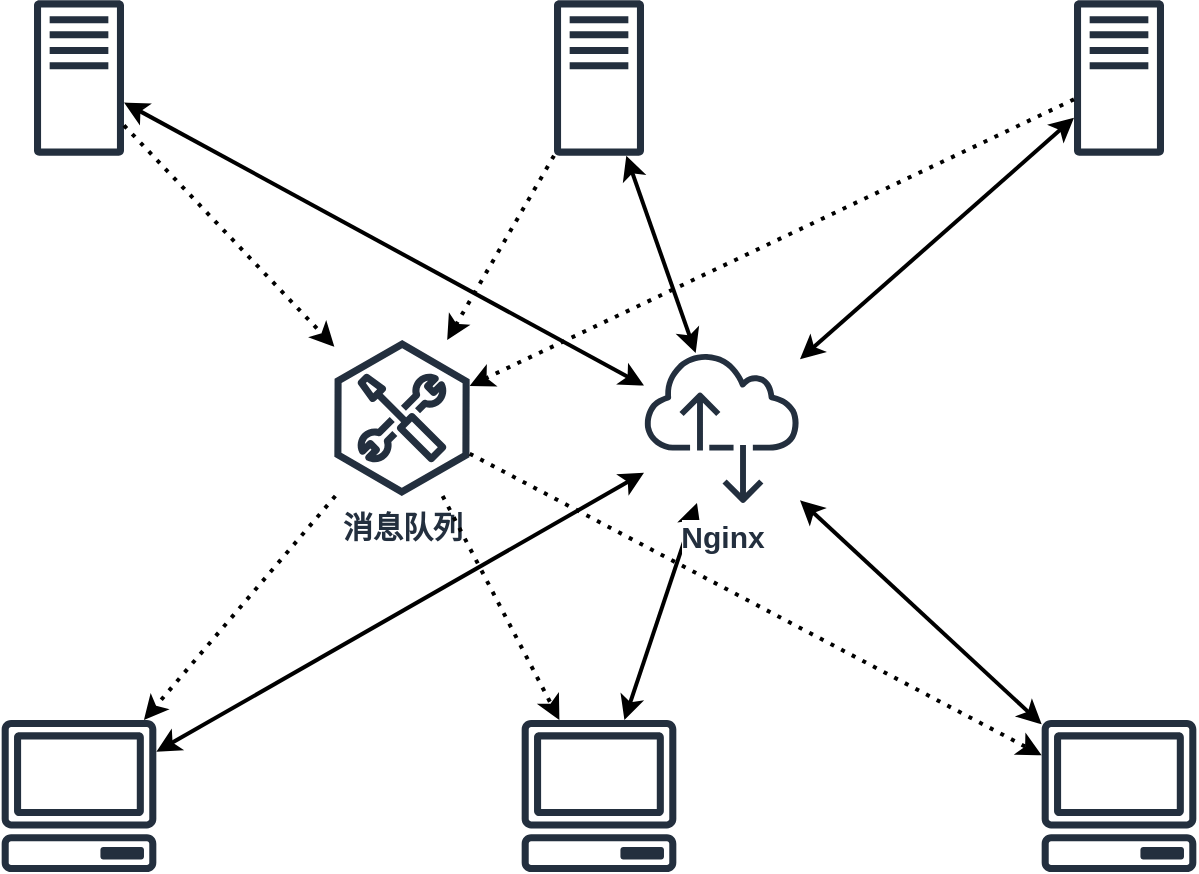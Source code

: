<mxfile version="14.5.1" type="github">
  <diagram id="lCW9Zrf9cOoER9jA_-y1" name="第 1 页">
    <mxGraphModel dx="1422" dy="762" grid="1" gridSize="10" guides="1" tooltips="1" connect="1" arrows="1" fold="1" page="1" pageScale="1" pageWidth="1169" pageHeight="827" math="0" shadow="0">
      <root>
        <mxCell id="0" />
        <mxCell id="1" parent="0" />
        <mxCell id="el853A5kxA_G_wKz6bNt-2" value="" style="outlineConnect=0;fontColor=#232F3E;gradientColor=none;fillColor=#232F3E;strokeColor=none;dashed=0;verticalLabelPosition=bottom;verticalAlign=top;align=center;html=1;fontSize=12;fontStyle=0;aspect=fixed;pointerEvents=1;shape=mxgraph.aws4.traditional_server;" vertex="1" parent="1">
          <mxGeometry x="320" y="200" width="45" height="78" as="geometry" />
        </mxCell>
        <mxCell id="el853A5kxA_G_wKz6bNt-3" value="" style="outlineConnect=0;fontColor=#232F3E;gradientColor=none;fillColor=#232F3E;strokeColor=none;dashed=0;verticalLabelPosition=bottom;verticalAlign=top;align=center;html=1;fontSize=12;fontStyle=0;aspect=fixed;pointerEvents=1;shape=mxgraph.aws4.traditional_server;" vertex="1" parent="1">
          <mxGeometry x="580" y="200" width="45" height="78" as="geometry" />
        </mxCell>
        <mxCell id="el853A5kxA_G_wKz6bNt-4" value="" style="outlineConnect=0;fontColor=#232F3E;gradientColor=none;fillColor=#232F3E;strokeColor=none;dashed=0;verticalLabelPosition=bottom;verticalAlign=top;align=center;html=1;fontSize=12;fontStyle=0;aspect=fixed;pointerEvents=1;shape=mxgraph.aws4.traditional_server;" vertex="1" parent="1">
          <mxGeometry x="840" y="200" width="45" height="78" as="geometry" />
        </mxCell>
        <mxCell id="el853A5kxA_G_wKz6bNt-5" value="" style="outlineConnect=0;fontColor=#232F3E;gradientColor=none;fillColor=#232F3E;strokeColor=none;dashed=0;verticalLabelPosition=bottom;verticalAlign=top;align=center;html=1;fontSize=12;fontStyle=0;aspect=fixed;pointerEvents=1;shape=mxgraph.aws4.client;" vertex="1" parent="1">
          <mxGeometry x="303.5" y="560" width="78" height="76" as="geometry" />
        </mxCell>
        <mxCell id="el853A5kxA_G_wKz6bNt-6" value="" style="outlineConnect=0;fontColor=#232F3E;gradientColor=none;fillColor=#232F3E;strokeColor=none;dashed=0;verticalLabelPosition=bottom;verticalAlign=top;align=center;html=1;fontSize=12;fontStyle=0;aspect=fixed;pointerEvents=1;shape=mxgraph.aws4.client;" vertex="1" parent="1">
          <mxGeometry x="563.5" y="560" width="78" height="76" as="geometry" />
        </mxCell>
        <mxCell id="el853A5kxA_G_wKz6bNt-7" value="" style="outlineConnect=0;fontColor=#232F3E;gradientColor=none;fillColor=#232F3E;strokeColor=none;dashed=0;verticalLabelPosition=bottom;verticalAlign=top;align=center;html=1;fontSize=12;fontStyle=0;aspect=fixed;pointerEvents=1;shape=mxgraph.aws4.client;" vertex="1" parent="1">
          <mxGeometry x="823.5" y="560" width="78" height="76" as="geometry" />
        </mxCell>
        <object label="&lt;font style=&quot;background-color: rgb(255 , 255 , 255) ; font-size: 15px&quot;&gt;&lt;b&gt;消息队列&lt;/b&gt;&lt;/font&gt;" id="el853A5kxA_G_wKz6bNt-8">
          <mxCell style="outlineConnect=0;fontColor=#232F3E;gradientColor=none;fillColor=#232F3E;strokeColor=none;dashed=0;verticalLabelPosition=bottom;verticalAlign=top;align=center;html=1;fontSize=12;fontStyle=0;aspect=fixed;pointerEvents=1;shape=mxgraph.aws4.external_toolkit;" vertex="1" parent="1">
            <mxGeometry x="470" y="370" width="68" height="78" as="geometry" />
          </mxCell>
        </object>
        <mxCell id="el853A5kxA_G_wKz6bNt-19" value="" style="endArrow=classic;html=1;strokeWidth=2;dashed=1;dashPattern=1 2;" edge="1" parent="1" source="el853A5kxA_G_wKz6bNt-4" target="el853A5kxA_G_wKz6bNt-8">
          <mxGeometry width="50" height="50" relative="1" as="geometry">
            <mxPoint x="810" y="249.407" as="sourcePoint" />
            <mxPoint x="531.95" y="348.8" as="targetPoint" />
          </mxGeometry>
        </mxCell>
        <mxCell id="el853A5kxA_G_wKz6bNt-20" value="" style="endArrow=classic;html=1;strokeWidth=2;dashed=1;dashPattern=1 2;" edge="1" parent="1" source="el853A5kxA_G_wKz6bNt-3" target="el853A5kxA_G_wKz6bNt-8">
          <mxGeometry width="50" height="50" relative="1" as="geometry">
            <mxPoint x="600" y="249.997" as="sourcePoint" />
            <mxPoint x="550" y="340" as="targetPoint" />
          </mxGeometry>
        </mxCell>
        <mxCell id="el853A5kxA_G_wKz6bNt-21" value="" style="endArrow=classic;html=1;strokeWidth=2;dashed=1;dashPattern=1 2;" edge="1" parent="1" source="el853A5kxA_G_wKz6bNt-8" target="el853A5kxA_G_wKz6bNt-5">
          <mxGeometry width="50" height="50" relative="1" as="geometry">
            <mxPoint x="441.675" y="472.4" as="sourcePoint" />
            <mxPoint x="360" y="370" as="targetPoint" />
          </mxGeometry>
        </mxCell>
        <mxCell id="el853A5kxA_G_wKz6bNt-22" value="" style="endArrow=classic;html=1;strokeWidth=2;dashed=1;dashPattern=1 2;" edge="1" parent="1" source="el853A5kxA_G_wKz6bNt-8" target="el853A5kxA_G_wKz6bNt-6">
          <mxGeometry width="50" height="50" relative="1" as="geometry">
            <mxPoint x="520.798" y="470" as="sourcePoint" />
            <mxPoint x="603" y="550" as="targetPoint" />
          </mxGeometry>
        </mxCell>
        <mxCell id="el853A5kxA_G_wKz6bNt-23" value="" style="endArrow=classic;html=1;strokeWidth=2;dashed=1;dashPattern=1 2;" edge="1" parent="1" source="el853A5kxA_G_wKz6bNt-8" target="el853A5kxA_G_wKz6bNt-7">
          <mxGeometry width="50" height="50" relative="1" as="geometry">
            <mxPoint x="503.775" y="470" as="sourcePoint" />
            <mxPoint x="360" y="370" as="targetPoint" />
          </mxGeometry>
        </mxCell>
        <mxCell id="el853A5kxA_G_wKz6bNt-24" value="" style="endArrow=classic;startArrow=classic;html=1;strokeWidth=2;" edge="1" parent="1" source="el853A5kxA_G_wKz6bNt-34" target="el853A5kxA_G_wKz6bNt-2">
          <mxGeometry width="50" height="50" relative="1" as="geometry">
            <mxPoint x="446.184" y="350" as="sourcePoint" />
            <mxPoint x="510" y="370" as="targetPoint" />
          </mxGeometry>
        </mxCell>
        <mxCell id="el853A5kxA_G_wKz6bNt-27" value="" style="endArrow=classic;html=1;strokeWidth=2;dashed=1;dashPattern=1 2;" edge="1" parent="1" source="el853A5kxA_G_wKz6bNt-2" target="el853A5kxA_G_wKz6bNt-8">
          <mxGeometry width="50" height="50" relative="1" as="geometry">
            <mxPoint x="612.5" y="287.628" as="sourcePoint" />
            <mxPoint x="446.275" y="346.4" as="targetPoint" />
          </mxGeometry>
        </mxCell>
        <mxCell id="el853A5kxA_G_wKz6bNt-28" value="" style="endArrow=classic;startArrow=classic;html=1;strokeWidth=2;" edge="1" parent="1" source="el853A5kxA_G_wKz6bNt-6" target="el853A5kxA_G_wKz6bNt-34">
          <mxGeometry width="50" height="50" relative="1" as="geometry">
            <mxPoint x="580" y="330" as="sourcePoint" />
            <mxPoint x="520.798" y="470" as="targetPoint" />
          </mxGeometry>
        </mxCell>
        <mxCell id="el853A5kxA_G_wKz6bNt-29" value="" style="endArrow=classic;startArrow=classic;html=1;strokeWidth=2;" edge="1" parent="1" source="el853A5kxA_G_wKz6bNt-7" target="el853A5kxA_G_wKz6bNt-34">
          <mxGeometry width="50" height="50" relative="1" as="geometry">
            <mxPoint x="356.5" y="420" as="sourcePoint" />
            <mxPoint x="540" y="470" as="targetPoint" />
          </mxGeometry>
        </mxCell>
        <mxCell id="el853A5kxA_G_wKz6bNt-32" value="" style="endArrow=classic;startArrow=classic;html=1;strokeWidth=2;" edge="1" parent="1" source="el853A5kxA_G_wKz6bNt-34" target="el853A5kxA_G_wKz6bNt-4">
          <mxGeometry width="50" height="50" relative="1" as="geometry">
            <mxPoint x="540.92" y="389" as="sourcePoint" />
            <mxPoint x="710" y="318" as="targetPoint" />
          </mxGeometry>
        </mxCell>
        <mxCell id="el853A5kxA_G_wKz6bNt-33" value="" style="endArrow=classic;startArrow=classic;html=1;strokeWidth=2;" edge="1" parent="1" source="el853A5kxA_G_wKz6bNt-34" target="el853A5kxA_G_wKz6bNt-3">
          <mxGeometry width="50" height="50" relative="1" as="geometry">
            <mxPoint x="524.605" y="350" as="sourcePoint" />
            <mxPoint x="608.47" y="278" as="targetPoint" />
          </mxGeometry>
        </mxCell>
        <object label="&lt;font size=&quot;1&quot;&gt;&lt;b style=&quot;background-color: rgb(255 , 255 , 255) ; font-size: 15px&quot;&gt;Nginx&lt;/b&gt;&lt;/font&gt;" id="el853A5kxA_G_wKz6bNt-34">
          <mxCell style="outlineConnect=0;fontColor=#232F3E;gradientColor=none;fillColor=#232F3E;strokeColor=none;dashed=0;verticalLabelPosition=bottom;verticalAlign=top;align=center;html=1;fontSize=12;fontStyle=0;aspect=fixed;pointerEvents=1;shape=mxgraph.aws4.internet_alt2;" vertex="1" parent="1">
            <mxGeometry x="625" y="375" width="78" height="78" as="geometry" />
          </mxCell>
        </object>
        <mxCell id="el853A5kxA_G_wKz6bNt-35" value="" style="endArrow=classic;startArrow=classic;html=1;strokeWidth=2;" edge="1" parent="1" source="el853A5kxA_G_wKz6bNt-5" target="el853A5kxA_G_wKz6bNt-34">
          <mxGeometry width="50" height="50" relative="1" as="geometry">
            <mxPoint x="356.498" y="500.19" as="sourcePoint" />
            <mxPoint x="449.468" y="470" as="targetPoint" />
          </mxGeometry>
        </mxCell>
      </root>
    </mxGraphModel>
  </diagram>
</mxfile>
